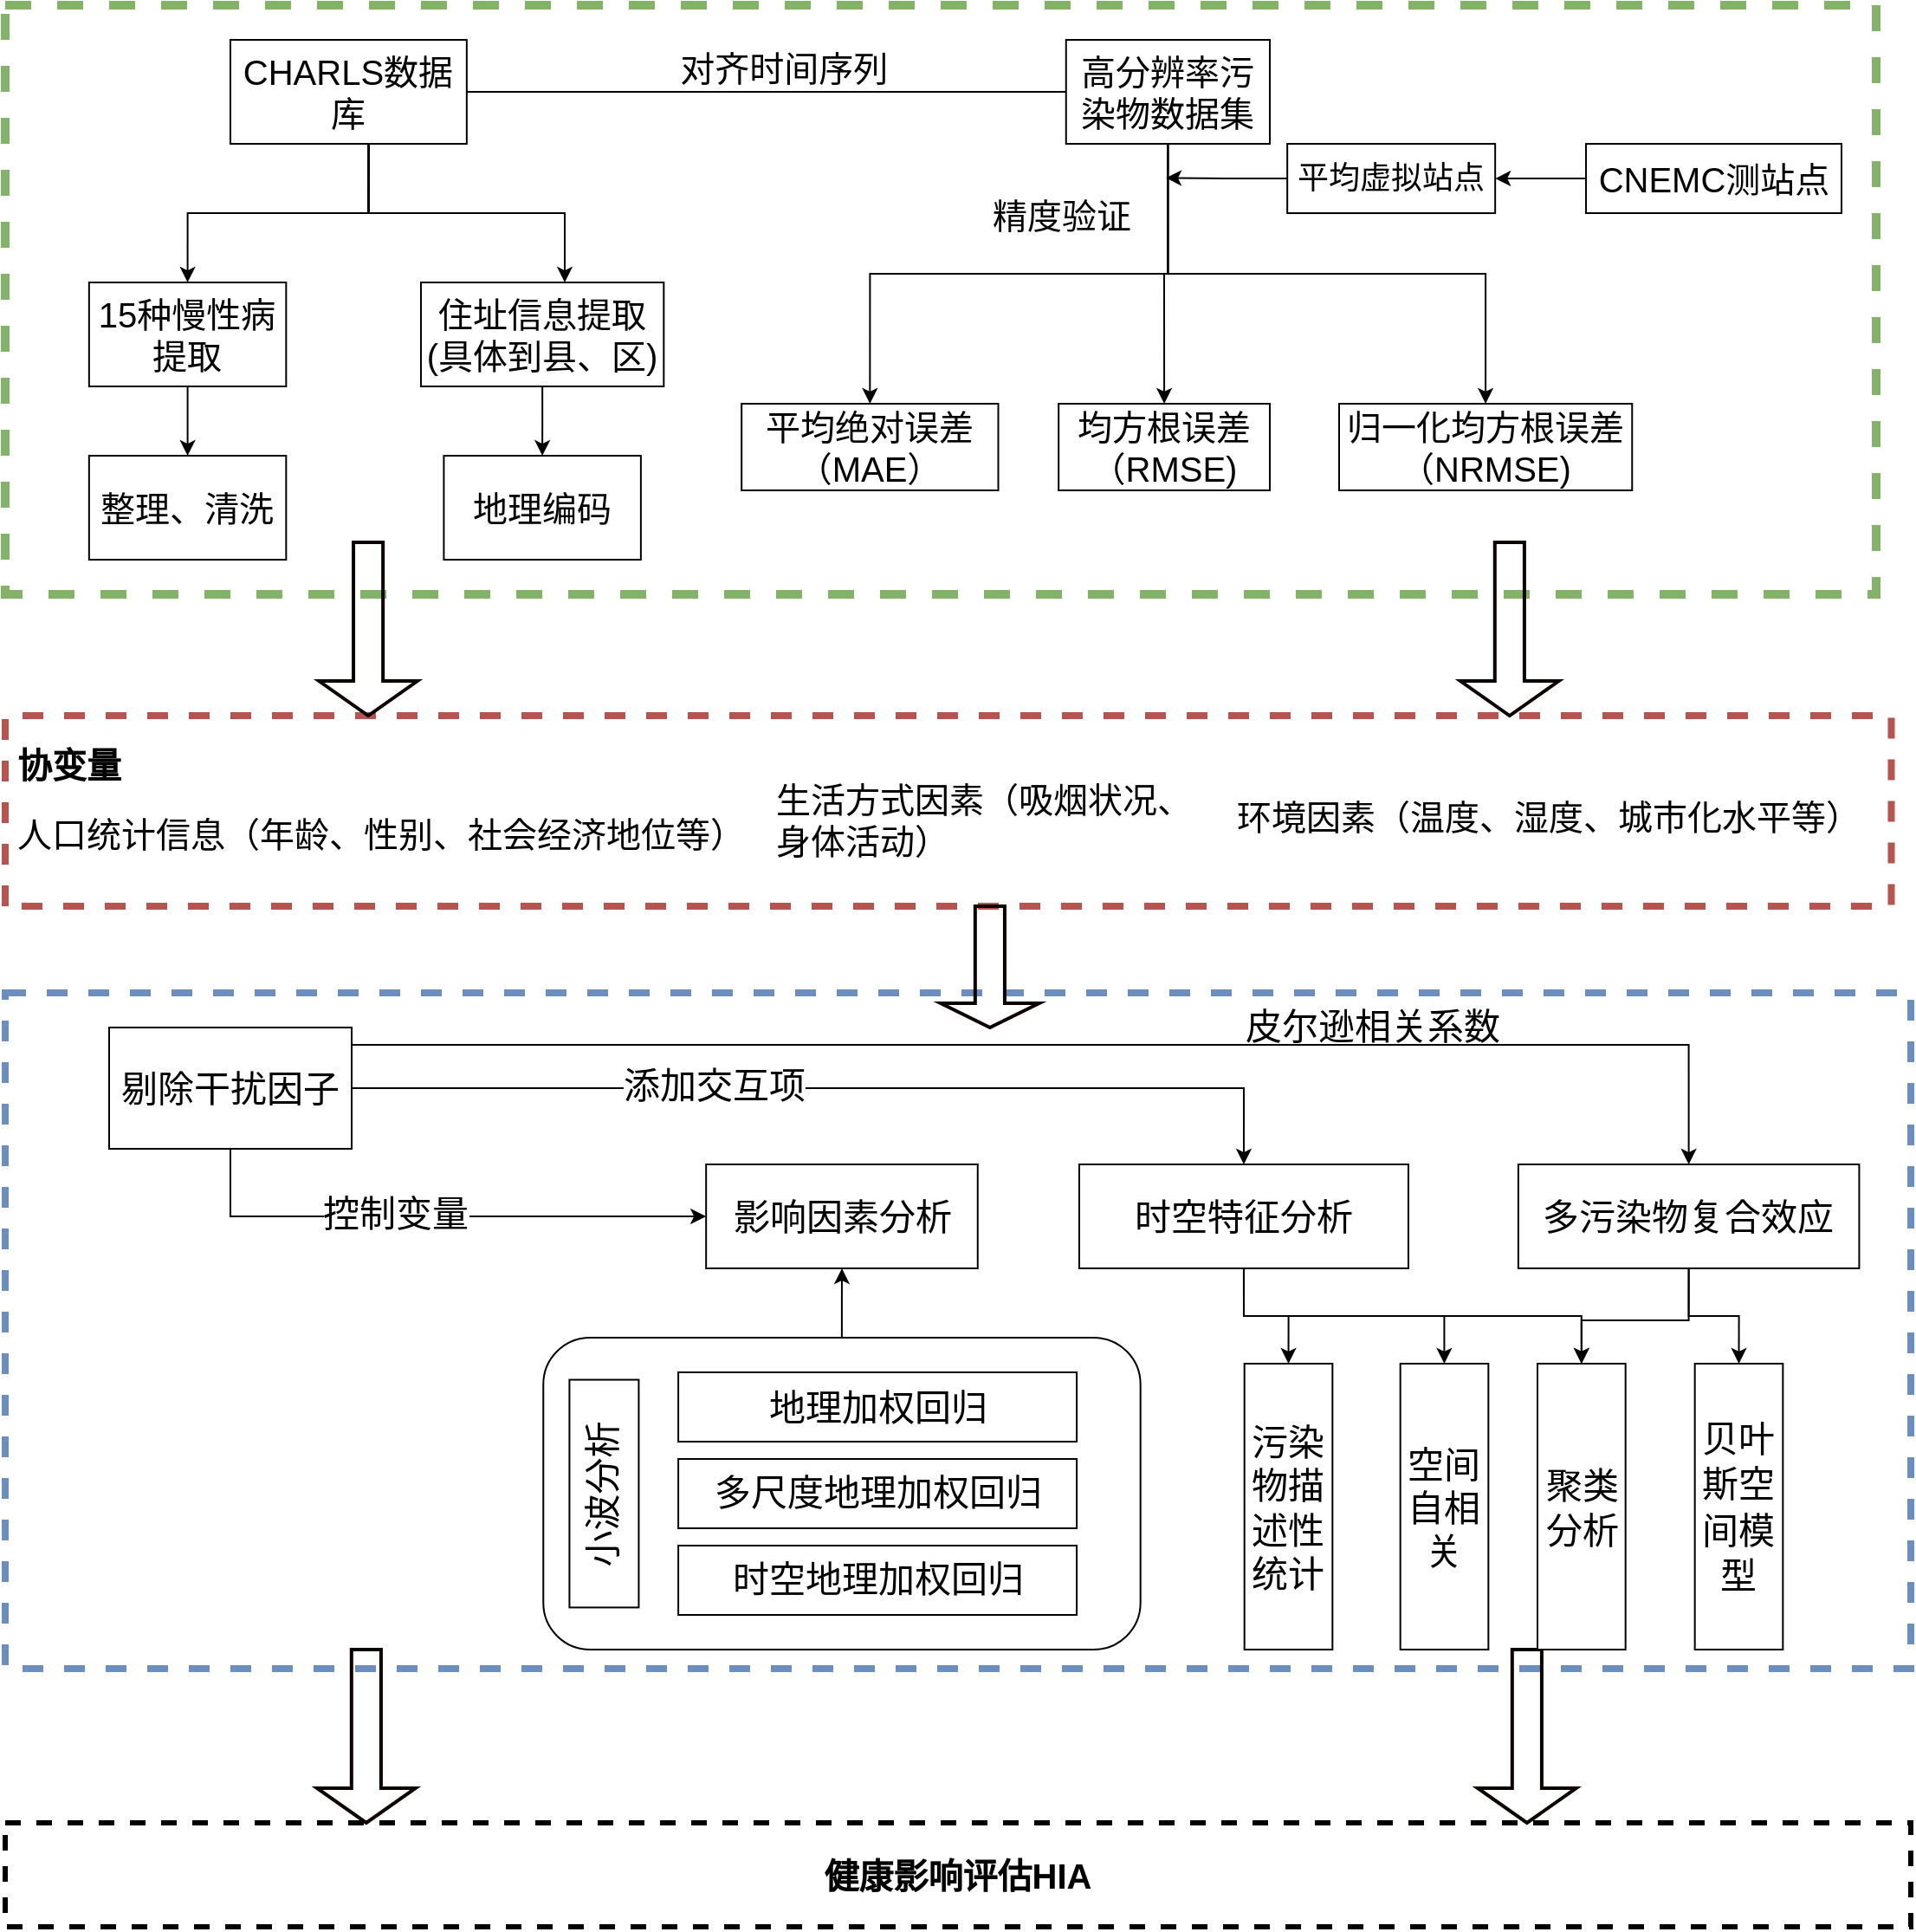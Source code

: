 <mxfile version="24.8.6" pages="2">
  <diagram name="第 1 页" id="S4vARhh8KjMdQaPIsJIj">
    <mxGraphModel dx="2604" dy="1002" grid="1" gridSize="10" guides="1" tooltips="1" connect="1" arrows="1" fold="1" page="1" pageScale="1" pageWidth="827" pageHeight="1169" math="0" shadow="0">
      <root>
        <mxCell id="0" />
        <mxCell id="1" parent="0" />
        <mxCell id="MaR1eD7RPBaUpfUE0ZZK-1" value="" style="group;fillColor=none;fontSize=20;movable=0;resizable=0;rotatable=0;deletable=0;editable=0;locked=1;connectable=0;" parent="1" vertex="1" connectable="0">
          <mxGeometry x="-50" y="690" width="1100" height="390" as="geometry" />
        </mxCell>
        <mxCell id="u7QFWZwP_d8b8XSbBpdV-59" value="" style="rounded=0;dashed=1;fillColor=none;strokeColor=#6c8ebf;movable=1;resizable=1;rotatable=1;deletable=1;editable=1;locked=0;connectable=1;fontSize=21;strokeWidth=4;textShadow=0;labelBorderColor=none;fontColor=default;" parent="MaR1eD7RPBaUpfUE0ZZK-1" vertex="1">
          <mxGeometry width="1100" height="390" as="geometry" />
        </mxCell>
        <mxCell id="MaR1eD7RPBaUpfUE0ZZK-3" value="" style="group;dashed=1;fontSize=20;" parent="1" vertex="1" connectable="0">
          <mxGeometry x="-49.995" y="530.005" width="1090.01" height="110.0" as="geometry" />
        </mxCell>
        <mxCell id="u7QFWZwP_d8b8XSbBpdV-43" value="" style="rounded=0;whiteSpace=wrap;fillColor=none;strokeColor=#b85450;rotation=-90;dashed=1;fontSize=20;strokeWidth=4;" parent="MaR1eD7RPBaUpfUE0ZZK-3" vertex="1">
          <mxGeometry x="489.375" y="-489.375" width="110" height="1088.75" as="geometry" />
        </mxCell>
        <mxCell id="u7QFWZwP_d8b8XSbBpdV-44" value="协变量&#xa;" style="text;whiteSpace=wrap;overflow=hidden;rounded=0;fontSize=20;fontStyle=1" parent="MaR1eD7RPBaUpfUE0ZZK-3" vertex="1">
          <mxGeometry x="4.995" y="9.995" width="75.09" height="40" as="geometry" />
        </mxCell>
        <mxCell id="u7QFWZwP_d8b8XSbBpdV-71" value="人口统计信息（年龄、性别、社会经济地位等）" style="text;fontSize=20;labelBackgroundColor=default;whiteSpace=wrap;fillColor=none;strokeColor=none;" parent="MaR1eD7RPBaUpfUE0ZZK-3" vertex="1">
          <mxGeometry x="4.995" y="49.995" width="470" height="70" as="geometry" />
        </mxCell>
        <mxCell id="u7QFWZwP_d8b8XSbBpdV-72" value="生活方式因素（吸烟状况、身体活动）" style="text;whiteSpace=wrap;fontSize=20;labelBackgroundColor=default;" parent="MaR1eD7RPBaUpfUE0ZZK-3" vertex="1">
          <mxGeometry x="442.75" y="29.99" width="249.91" height="70" as="geometry" />
        </mxCell>
        <mxCell id="u7QFWZwP_d8b8XSbBpdV-73" value="环境因素（温度、湿度、城市化水平等）" style="text;whiteSpace=wrap;fontSize=20;labelBackgroundColor=default;" parent="MaR1eD7RPBaUpfUE0ZZK-3" vertex="1">
          <mxGeometry x="708.67" y="40" width="381.34" height="70" as="geometry" />
        </mxCell>
        <mxCell id="MaR1eD7RPBaUpfUE0ZZK-26" value="健康影响评估HIA" style="rounded=0;whiteSpace=wrap;fillColor=none;dashed=1;strokeWidth=3;fontSize=20;fontStyle=1" parent="1" vertex="1">
          <mxGeometry x="-50" y="1169" width="1100" height="60" as="geometry" />
        </mxCell>
        <mxCell id="MaR1eD7RPBaUpfUE0ZZK-27" value="" style="shape=singleArrow;direction=south;whiteSpace=wrap;fillColor=none;strokeColor=#0A0000;fontSize=21;strokeWidth=2;align=center;verticalAlign=middle;fontFamily=Helvetica;fontColor=default;html=1;" parent="1" vertex="1">
          <mxGeometry x="799.997" y="1069" width="56.87" height="100" as="geometry" />
        </mxCell>
        <mxCell id="MaR1eD7RPBaUpfUE0ZZK-28" value="" style="shape=singleArrow;direction=south;whiteSpace=wrap;fillColor=none;strokeColor=#0A0000;fontSize=21;strokeWidth=2;align=center;verticalAlign=middle;fontFamily=Helvetica;fontColor=default;html=1;" parent="1" vertex="1">
          <mxGeometry x="129.997" y="1069" width="56.87" height="100" as="geometry" />
        </mxCell>
        <mxCell id="u7QFWZwP_d8b8XSbBpdV-58" value="" style="rounded=0;whiteSpace=wrap;dashed=1;fillColor=none;strokeColor=#82b366;movable=1;resizable=1;rotatable=1;deletable=1;editable=1;locked=0;connectable=1;fontSize=20;strokeWidth=5;" parent="1" vertex="1">
          <mxGeometry x="-50" y="120.01" width="1080" height="340" as="geometry" />
        </mxCell>
        <mxCell id="u7QFWZwP_d8b8XSbBpdV-6" value="" style="edgeStyle=orthogonalEdgeStyle;rounded=0;orthogonalLoop=1;jettySize=auto;entryX=0.5;entryY=0;entryDx=0;entryDy=0;fontSize=20;exitX=0.583;exitY=1.004;exitDx=0;exitDy=0;exitPerimeter=0;" parent="1" source="u7QFWZwP_d8b8XSbBpdV-1" target="u7QFWZwP_d8b8XSbBpdV-2" edge="1">
          <mxGeometry relative="1" as="geometry" />
        </mxCell>
        <mxCell id="u7QFWZwP_d8b8XSbBpdV-7" value="" style="edgeStyle=orthogonalEdgeStyle;rounded=0;orthogonalLoop=1;jettySize=auto;fontSize=20;" parent="1" source="u7QFWZwP_d8b8XSbBpdV-1" target="u7QFWZwP_d8b8XSbBpdV-3" edge="1">
          <mxGeometry relative="1" as="geometry">
            <Array as="points">
              <mxPoint x="159.99" y="240.01" />
              <mxPoint x="272.99" y="240.01" />
            </Array>
          </mxGeometry>
        </mxCell>
        <mxCell id="u7QFWZwP_d8b8XSbBpdV-1" value="CHARLS数据库" style="rounded=0;whiteSpace=wrap;fontSize=20;" parent="1" vertex="1">
          <mxGeometry x="79.99" y="140.01" width="136.43" height="60" as="geometry" />
        </mxCell>
        <mxCell id="u7QFWZwP_d8b8XSbBpdV-9" value="" style="edgeStyle=orthogonalEdgeStyle;rounded=0;orthogonalLoop=1;jettySize=auto;fontSize=20;" parent="1" source="u7QFWZwP_d8b8XSbBpdV-2" target="u7QFWZwP_d8b8XSbBpdV-5" edge="1">
          <mxGeometry relative="1" as="geometry" />
        </mxCell>
        <mxCell id="u7QFWZwP_d8b8XSbBpdV-2" value="15种慢性病提取" style="rounded=0;whiteSpace=wrap;fontSize=20;" parent="1" vertex="1">
          <mxGeometry x="-1.575" y="280.01" width="113.739" height="60" as="geometry" />
        </mxCell>
        <mxCell id="u7QFWZwP_d8b8XSbBpdV-8" value="" style="edgeStyle=orthogonalEdgeStyle;rounded=0;orthogonalLoop=1;jettySize=auto;exitX=0.5;exitY=1;exitDx=0;exitDy=0;fontSize=20;" parent="1" source="u7QFWZwP_d8b8XSbBpdV-3" target="u7QFWZwP_d8b8XSbBpdV-4" edge="1">
          <mxGeometry relative="1" as="geometry" />
        </mxCell>
        <mxCell id="u7QFWZwP_d8b8XSbBpdV-3" value="住址信息提取(具体到县、区)" style="rounded=0;whiteSpace=wrap;fontSize=20;" parent="1" vertex="1">
          <mxGeometry x="189.99" y="280.01" width="140.17" height="60" as="geometry" />
        </mxCell>
        <mxCell id="u7QFWZwP_d8b8XSbBpdV-4" value="地理编码" style="rounded=0;whiteSpace=wrap;fontSize=20;" parent="1" vertex="1">
          <mxGeometry x="203.205" y="380.01" width="113.739" height="60" as="geometry" />
        </mxCell>
        <mxCell id="u7QFWZwP_d8b8XSbBpdV-5" value="整理、清洗" style="rounded=0;whiteSpace=wrap;fontSize=20;" parent="1" vertex="1">
          <mxGeometry x="-1.575" y="380.01" width="113.739" height="60" as="geometry" />
        </mxCell>
        <mxCell id="u7QFWZwP_d8b8XSbBpdV-18" value="" style="edgeStyle=orthogonalEdgeStyle;rounded=0;orthogonalLoop=1;jettySize=auto;exitX=0.5;exitY=1;exitDx=0;exitDy=0;entryX=0.5;entryY=0;entryDx=0;entryDy=0;fontSize=20;" parent="1" source="u7QFWZwP_d8b8XSbBpdV-10" target="u7QFWZwP_d8b8XSbBpdV-13" edge="1">
          <mxGeometry relative="1" as="geometry" />
        </mxCell>
        <mxCell id="u7QFWZwP_d8b8XSbBpdV-19" value="" style="edgeStyle=orthogonalEdgeStyle;rounded=0;orthogonalLoop=1;jettySize=auto;exitX=0.5;exitY=1;exitDx=0;exitDy=0;entryX=0.5;entryY=0;entryDx=0;entryDy=0;fontSize=20;" parent="1" source="u7QFWZwP_d8b8XSbBpdV-10" target="u7QFWZwP_d8b8XSbBpdV-16" edge="1">
          <mxGeometry relative="1" as="geometry" />
        </mxCell>
        <mxCell id="u7QFWZwP_d8b8XSbBpdV-20" value="" style="edgeStyle=orthogonalEdgeStyle;rounded=0;orthogonalLoop=1;jettySize=auto;exitX=0.5;exitY=1;exitDx=0;exitDy=0;fontSize=20;" parent="1" source="u7QFWZwP_d8b8XSbBpdV-10" target="u7QFWZwP_d8b8XSbBpdV-15" edge="1">
          <mxGeometry relative="1" as="geometry" />
        </mxCell>
        <mxCell id="u7QFWZwP_d8b8XSbBpdV-10" value="高分辨率污染物数据集" style="rounded=0;whiteSpace=wrap;fontSize=20;" parent="1" vertex="1">
          <mxGeometry x="562.38" y="140.01" width="117.62" height="60" as="geometry" />
        </mxCell>
        <mxCell id="u7QFWZwP_d8b8XSbBpdV-11" value="" style="endArrow=none;rounded=0;exitX=1;exitY=0.5;exitDx=0;exitDy=0;entryX=0;entryY=0.5;entryDx=0;entryDy=0;fontSize=20;" parent="1" source="u7QFWZwP_d8b8XSbBpdV-1" target="u7QFWZwP_d8b8XSbBpdV-10" edge="1">
          <mxGeometry width="50" height="50" relative="1" as="geometry">
            <mxPoint x="282.773" y="180.01" as="sourcePoint" />
            <mxPoint x="330.164" y="130.01" as="targetPoint" />
          </mxGeometry>
        </mxCell>
        <mxCell id="u7QFWZwP_d8b8XSbBpdV-12" value="对齐时间序列" style="text;align=center;verticalAlign=middle;resizable=0;points=[];autosize=1;strokeColor=none;fillColor=none;fontSize=20;" parent="1" vertex="1">
          <mxGeometry x="329.642" y="135.01" width="140" height="40" as="geometry" />
        </mxCell>
        <mxCell id="u7QFWZwP_d8b8XSbBpdV-13" value="平均绝对误差（MAE）" style="rounded=0;whiteSpace=wrap;fontSize=20;" parent="1" vertex="1">
          <mxGeometry x="375.08" y="350" width="148.17" height="50" as="geometry" />
        </mxCell>
        <mxCell id="u7QFWZwP_d8b8XSbBpdV-15" value="归一化均方根误差 （NRMSE)" style="rounded=0;whiteSpace=wrap;fontSize=20;" parent="1" vertex="1">
          <mxGeometry x="720" y="350" width="169.13" height="50" as="geometry" />
        </mxCell>
        <mxCell id="u7QFWZwP_d8b8XSbBpdV-16" value="均方根误差 （RMSE)" style="rounded=0;whiteSpace=wrap;fontSize=20;" parent="1" vertex="1">
          <mxGeometry x="558.09" y="350" width="121.91" height="50" as="geometry" />
        </mxCell>
        <mxCell id="u7QFWZwP_d8b8XSbBpdV-21" value="" style="edgeStyle=orthogonalEdgeStyle;rounded=0;orthogonalLoop=1;jettySize=auto;fontSize=20;entryX=1;entryY=0.5;entryDx=0;entryDy=0;" parent="1" source="u7QFWZwP_d8b8XSbBpdV-17" target="e0wBtOKzTgulpqvNcnFh-1" edge="1">
          <mxGeometry relative="1" as="geometry">
            <mxPoint x="630" y="220" as="targetPoint" />
          </mxGeometry>
        </mxCell>
        <mxCell id="u7QFWZwP_d8b8XSbBpdV-17" value="CNEMC测站点" style="rounded=0;whiteSpace=wrap;fontSize=20;" parent="1" vertex="1">
          <mxGeometry x="862.51" y="200.01" width="147.49" height="40" as="geometry" />
        </mxCell>
        <mxCell id="u7QFWZwP_d8b8XSbBpdV-22" value="精度验证" style="text;align=center;verticalAlign=middle;resizable=0;points=[];autosize=1;strokeColor=none;fillColor=none;fontSize=20;" parent="1" vertex="1">
          <mxGeometry x="509.998" y="220" width="100" height="40" as="geometry" />
        </mxCell>
        <mxCell id="u7QFWZwP_d8b8XSbBpdV-63" value="" style="shape=singleArrow;direction=south;whiteSpace=wrap;fillColor=none;strokeColor=#0A0000;fontSize=20;strokeWidth=2;align=center;verticalAlign=middle;fontFamily=Helvetica;fontColor=default;" parent="1" vertex="1">
          <mxGeometry x="789.987" y="430.01" width="56.87" height="100" as="geometry" />
        </mxCell>
        <mxCell id="u7QFWZwP_d8b8XSbBpdV-70" value="" style="shape=singleArrow;direction=south;whiteSpace=wrap;fillColor=none;strokeColor=#0A0000;fontSize=20;strokeWidth=2;align=center;verticalAlign=middle;fontFamily=Helvetica;fontColor=default;" parent="1" vertex="1">
          <mxGeometry x="131.117" y="430.01" width="56.87" height="100" as="geometry" />
        </mxCell>
        <mxCell id="e0wBtOKzTgulpqvNcnFh-3" style="edgeStyle=orthogonalEdgeStyle;rounded=0;orthogonalLoop=1;jettySize=auto;html=1;exitX=0;exitY=0.5;exitDx=0;exitDy=0;" parent="1" source="e0wBtOKzTgulpqvNcnFh-1" edge="1">
          <mxGeometry relative="1" as="geometry">
            <mxPoint x="620" y="219.667" as="targetPoint" />
          </mxGeometry>
        </mxCell>
        <mxCell id="e0wBtOKzTgulpqvNcnFh-1" value="&lt;font style=&quot;font-size: 18px;&quot;&gt;平均虚拟站点&lt;/font&gt;" style="rounded=0;whiteSpace=wrap;html=1;" parent="1" vertex="1">
          <mxGeometry x="690.08" y="200.01" width="120" height="40.01" as="geometry" />
        </mxCell>
        <mxCell id="MaR1eD7RPBaUpfUE0ZZK-8" value="" style="shape=singleArrow;direction=south;whiteSpace=wrap;fillColor=none;strokeColor=#0A0000;fontSize=21;strokeWidth=2;fontStyle=0;html=1;" parent="1" vertex="1">
          <mxGeometry x="490" y="640.01" width="56.87" height="69.99" as="geometry" />
        </mxCell>
        <mxCell id="PM6m3RCv1FzUdqTmX6p4-12" value="&lt;font style=&quot;font-size: 21px;&quot;&gt;影响因素分析&lt;/font&gt;" style="rounded=0;html=1;fontStyle=0;fontSize=21;whiteSpace=wrap;textShadow=0;labelBorderColor=none;fontColor=default;" vertex="1" parent="1">
          <mxGeometry x="354.59" y="789" width="156.79" height="60" as="geometry" />
        </mxCell>
        <mxCell id="PM6m3RCv1FzUdqTmX6p4-33" style="edgeStyle=orthogonalEdgeStyle;rounded=0;orthogonalLoop=1;jettySize=auto;html=1;exitX=0.5;exitY=1;exitDx=0;exitDy=0;fontStyle=0;fontSize=21;textShadow=0;labelBorderColor=none;fontColor=default;" edge="1" parent="1" source="PM6m3RCv1FzUdqTmX6p4-13" target="PM6m3RCv1FzUdqTmX6p4-23">
          <mxGeometry relative="1" as="geometry" />
        </mxCell>
        <mxCell id="PM6m3RCv1FzUdqTmX6p4-34" style="edgeStyle=orthogonalEdgeStyle;rounded=0;orthogonalLoop=1;jettySize=auto;html=1;entryX=0.5;entryY=0;entryDx=0;entryDy=0;fontStyle=0;fontSize=21;textShadow=0;labelBorderColor=none;fontColor=default;" edge="1" parent="1" source="PM6m3RCv1FzUdqTmX6p4-13" target="PM6m3RCv1FzUdqTmX6p4-22">
          <mxGeometry relative="1" as="geometry" />
        </mxCell>
        <mxCell id="PM6m3RCv1FzUdqTmX6p4-35" style="edgeStyle=orthogonalEdgeStyle;rounded=0;orthogonalLoop=1;jettySize=auto;html=1;entryX=0.5;entryY=0;entryDx=0;entryDy=0;exitX=0.5;exitY=1;exitDx=0;exitDy=0;fontStyle=0;fontSize=21;textShadow=0;labelBorderColor=none;fontColor=default;" edge="1" parent="1" source="PM6m3RCv1FzUdqTmX6p4-13" target="PM6m3RCv1FzUdqTmX6p4-24">
          <mxGeometry relative="1" as="geometry" />
        </mxCell>
        <mxCell id="PM6m3RCv1FzUdqTmX6p4-13" value="&lt;font style=&quot;font-size: 21px;&quot;&gt;时空特征分析&lt;/font&gt;" style="rounded=0;html=1;fontStyle=0;fontSize=21;whiteSpace=wrap;textShadow=0;labelBorderColor=none;fontColor=default;" vertex="1" parent="1">
          <mxGeometry x="569.98" y="789" width="190" height="60" as="geometry" />
        </mxCell>
        <mxCell id="PM6m3RCv1FzUdqTmX6p4-31" style="edgeStyle=orthogonalEdgeStyle;rounded=0;orthogonalLoop=1;jettySize=auto;html=1;exitX=0.5;exitY=1;exitDx=0;exitDy=0;entryX=0.5;entryY=0;entryDx=0;entryDy=0;fontStyle=0;fontSize=21;textShadow=0;labelBorderColor=none;fontColor=default;" edge="1" parent="1" source="PM6m3RCv1FzUdqTmX6p4-14" target="PM6m3RCv1FzUdqTmX6p4-30">
          <mxGeometry relative="1" as="geometry" />
        </mxCell>
        <mxCell id="PM6m3RCv1FzUdqTmX6p4-32" style="edgeStyle=orthogonalEdgeStyle;rounded=0;orthogonalLoop=1;jettySize=auto;html=1;entryX=0.5;entryY=0;entryDx=0;entryDy=0;exitX=0.5;exitY=1;exitDx=0;exitDy=0;fontStyle=0;fontSize=21;textShadow=0;labelBorderColor=none;fontColor=default;" edge="1" parent="1" source="PM6m3RCv1FzUdqTmX6p4-14" target="PM6m3RCv1FzUdqTmX6p4-24">
          <mxGeometry relative="1" as="geometry">
            <Array as="points">
              <mxPoint x="922.34" y="879" />
              <mxPoint x="860.34" y="879" />
            </Array>
          </mxGeometry>
        </mxCell>
        <mxCell id="PM6m3RCv1FzUdqTmX6p4-14" value="&lt;span style=&quot;font-size: 21px;&quot;&gt;多污染物复合效应&lt;/span&gt;" style="rounded=0;html=1;fontStyle=0;fontSize=21;whiteSpace=wrap;textShadow=0;labelBorderColor=none;fontColor=default;" vertex="1" parent="1">
          <mxGeometry x="823.43" y="789" width="196.78" height="60" as="geometry" />
        </mxCell>
        <mxCell id="PM6m3RCv1FzUdqTmX6p4-21" style="edgeStyle=orthogonalEdgeStyle;rounded=0;orthogonalLoop=1;jettySize=auto;html=1;fontStyle=0;fontSize=21;textShadow=0;labelBorderColor=none;fontColor=default;" edge="1" parent="1" source="PM6m3RCv1FzUdqTmX6p4-16" target="PM6m3RCv1FzUdqTmX6p4-12">
          <mxGeometry relative="1" as="geometry" />
        </mxCell>
        <mxCell id="PM6m3RCv1FzUdqTmX6p4-16" value="" style="rounded=1;html=1;fontStyle=0;fontSize=21;whiteSpace=wrap;textShadow=0;labelBorderColor=none;fontColor=default;" vertex="1" parent="1">
          <mxGeometry x="260.63" y="889" width="344.71" height="180" as="geometry" />
        </mxCell>
        <mxCell id="PM6m3RCv1FzUdqTmX6p4-17" value="&lt;font style=&quot;font-size: 21px;&quot;&gt;地理加权回归&lt;/font&gt;" style="rounded=0;html=1;fontStyle=0;fontSize=21;whiteSpace=wrap;textShadow=0;labelBorderColor=none;fontColor=default;" vertex="1" parent="1">
          <mxGeometry x="338.55" y="909" width="230" height="40" as="geometry" />
        </mxCell>
        <mxCell id="PM6m3RCv1FzUdqTmX6p4-18" value="&lt;p class=&quot;MsoNormal&quot; style=&quot;font-size: 21px;&quot;&gt;&lt;span style=&quot;font-family: 宋体; font-size: 21px;&quot;&gt;&lt;font style=&quot;font-size: 21px;&quot;&gt;多尺度地理加权回归&lt;/font&gt;&lt;/span&gt;&lt;/p&gt;" style="rounded=0;html=1;fontStyle=0;fontSize=21;whiteSpace=wrap;textShadow=0;labelBorderColor=none;fontColor=default;" vertex="1" parent="1">
          <mxGeometry x="338.55" y="959" width="230" height="40" as="geometry" />
        </mxCell>
        <mxCell id="PM6m3RCv1FzUdqTmX6p4-19" value="&lt;p class=&quot;MsoNormal&quot; style=&quot;font-size: 21px;&quot;&gt;&lt;span style=&quot;font-family: 宋体; font-size: 21px;&quot;&gt;&lt;font style=&quot;font-size: 21px;&quot;&gt;时空地理加权回归&lt;/font&gt;&lt;/span&gt;&lt;/p&gt;" style="rounded=0;html=1;fontStyle=0;fontSize=21;whiteSpace=wrap;textShadow=0;labelBorderColor=none;fontColor=default;" vertex="1" parent="1">
          <mxGeometry x="338.55" y="1009" width="230" height="40" as="geometry" />
        </mxCell>
        <mxCell id="PM6m3RCv1FzUdqTmX6p4-20" value="&lt;p class=&quot;MsoNormal&quot; style=&quot;font-size: 21px;&quot;&gt;&lt;span style=&quot;font-family: 宋体; font-size: 21px;&quot;&gt;&lt;font style=&quot;font-size: 21px;&quot;&gt;小波分析&lt;/font&gt;&lt;/span&gt;&lt;/p&gt;" style="rounded=0;html=1;rotation=-90;fontStyle=0;fontSize=21;whiteSpace=wrap;textShadow=0;labelBorderColor=none;fontColor=default;" vertex="1" parent="1">
          <mxGeometry x="230.0" y="959" width="131.42" height="40" as="geometry" />
        </mxCell>
        <mxCell id="PM6m3RCv1FzUdqTmX6p4-22" value="&lt;font style=&quot;font-size: 21px;&quot;&gt;污染物描述性统计&lt;/font&gt;" style="rounded=0;html=1;fontStyle=0;fontSize=21;whiteSpace=wrap;textShadow=0;labelBorderColor=none;fontColor=default;" vertex="1" parent="1">
          <mxGeometry x="665.34" y="904" width="50.83" height="165" as="geometry" />
        </mxCell>
        <mxCell id="PM6m3RCv1FzUdqTmX6p4-23" value="&lt;font style=&quot;font-size: 21px;&quot;&gt;空间自相关&lt;/font&gt;" style="rounded=0;html=1;fontStyle=0;fontSize=21;whiteSpace=wrap;textShadow=0;labelBorderColor=none;fontColor=default;" vertex="1" parent="1">
          <mxGeometry x="755.34" y="904" width="50.83" height="165" as="geometry" />
        </mxCell>
        <mxCell id="PM6m3RCv1FzUdqTmX6p4-24" value="&lt;font style=&quot;font-size: 21px;&quot;&gt;聚类分析&lt;/font&gt;" style="rounded=0;html=1;fontStyle=0;fontSize=21;whiteSpace=wrap;textShadow=0;labelBorderColor=none;fontColor=default;" vertex="1" parent="1">
          <mxGeometry x="834.51" y="904" width="50.83" height="165" as="geometry" />
        </mxCell>
        <mxCell id="PM6m3RCv1FzUdqTmX6p4-30" value="&lt;p class=&quot;MsoNormal&quot; style=&quot;font-size: 21px;&quot;&gt;&lt;span style=&quot;font-family: &amp;quot;Times New Roman&amp;quot;; font-size: 21px;&quot;&gt;&lt;font face=&quot;宋体&quot; style=&quot;font-size: 21px;&quot;&gt;贝叶斯空间模型&lt;/font&gt;&lt;/span&gt;&lt;/p&gt;" style="rounded=0;html=1;fontStyle=0;fontSize=21;whiteSpace=wrap;textShadow=0;labelBorderColor=none;fontColor=default;" vertex="1" parent="1">
          <mxGeometry x="925.34" y="904" width="50.83" height="165" as="geometry" />
        </mxCell>
        <mxCell id="PM6m3RCv1FzUdqTmX6p4-37" style="edgeStyle=orthogonalEdgeStyle;rounded=0;orthogonalLoop=1;jettySize=auto;html=1;entryX=0.5;entryY=0;entryDx=0;entryDy=0;fontStyle=0;fontSize=21;textShadow=0;labelBorderColor=none;fontColor=default;exitX=1;exitY=0.5;exitDx=0;exitDy=0;" edge="1" parent="1" source="PM6m3RCv1FzUdqTmX6p4-36" target="PM6m3RCv1FzUdqTmX6p4-14">
          <mxGeometry relative="1" as="geometry">
            <mxPoint x="150" y="750" as="sourcePoint" />
            <Array as="points">
              <mxPoint x="150" y="720" />
              <mxPoint x="922" y="720" />
            </Array>
          </mxGeometry>
        </mxCell>
        <mxCell id="PM6m3RCv1FzUdqTmX6p4-38" value="&lt;p style=&quot;font-size: 21px;&quot; class=&quot;MsoNormal&quot;&gt;&lt;span style=&quot;font-family: &amp;quot;Times New Roman&amp;quot;; font-size: 21px;&quot;&gt;&lt;font style=&quot;font-size: 21px;&quot; face=&quot;宋体&quot;&gt;皮尔逊相关系数&lt;/font&gt;&lt;/span&gt;&lt;/p&gt;" style="edgeLabel;html=1;align=center;verticalAlign=middle;resizable=0;points=[];fontStyle=0;fontSize=21;textShadow=0;labelBorderColor=none;fontColor=default;labelBackgroundColor=none;" vertex="1" connectable="0" parent="PM6m3RCv1FzUdqTmX6p4-37">
          <mxGeometry x="-0.268" relative="1" as="geometry">
            <mxPoint x="297" y="-10" as="offset" />
          </mxGeometry>
        </mxCell>
        <mxCell id="PM6m3RCv1FzUdqTmX6p4-39" style="edgeStyle=orthogonalEdgeStyle;rounded=0;orthogonalLoop=1;jettySize=auto;html=1;exitX=0.5;exitY=1;exitDx=0;exitDy=0;entryX=0;entryY=0.5;entryDx=0;entryDy=0;fontStyle=0;fontSize=21;textShadow=0;labelBorderColor=none;fontColor=default;" edge="1" parent="1" source="PM6m3RCv1FzUdqTmX6p4-36" target="PM6m3RCv1FzUdqTmX6p4-12">
          <mxGeometry relative="1" as="geometry" />
        </mxCell>
        <mxCell id="PM6m3RCv1FzUdqTmX6p4-40" value="&lt;p class=&quot;MsoNormal&quot; style=&quot;font-size: 21px;&quot;&gt;&lt;span style=&quot;font-family: &amp;quot;Times New Roman&amp;quot;; font-size: 21px;&quot;&gt;&lt;font face=&quot;宋体&quot; style=&quot;font-size: 21px;&quot;&gt;控制变量&lt;/font&gt;&lt;/span&gt;&lt;/p&gt;" style="edgeLabel;html=1;align=center;verticalAlign=middle;resizable=0;points=[];fontStyle=0;fontSize=21;textShadow=0;labelBorderColor=none;fontColor=default;" vertex="1" connectable="0" parent="PM6m3RCv1FzUdqTmX6p4-39">
          <mxGeometry x="-0.15" y="1" relative="1" as="geometry">
            <mxPoint as="offset" />
          </mxGeometry>
        </mxCell>
        <mxCell id="PM6m3RCv1FzUdqTmX6p4-41" style="edgeStyle=orthogonalEdgeStyle;rounded=0;orthogonalLoop=1;jettySize=auto;html=1;exitX=1;exitY=0.5;exitDx=0;exitDy=0;entryX=0.5;entryY=0;entryDx=0;entryDy=0;fontStyle=0;fontSize=21;textShadow=0;labelBorderColor=none;fontColor=default;" edge="1" parent="1" source="PM6m3RCv1FzUdqTmX6p4-36" target="PM6m3RCv1FzUdqTmX6p4-13">
          <mxGeometry relative="1" as="geometry" />
        </mxCell>
        <mxCell id="PM6m3RCv1FzUdqTmX6p4-42" value="&lt;font style=&quot;font-size: 21px;&quot;&gt;添加交互项&lt;/font&gt;" style="edgeLabel;html=1;align=center;verticalAlign=middle;resizable=0;points=[];fontStyle=0;fontSize=21;textShadow=0;labelBorderColor=none;fontColor=default;" vertex="1" connectable="0" parent="PM6m3RCv1FzUdqTmX6p4-41">
          <mxGeometry x="-0.25" y="2" relative="1" as="geometry">
            <mxPoint x="-1" as="offset" />
          </mxGeometry>
        </mxCell>
        <mxCell id="PM6m3RCv1FzUdqTmX6p4-36" value="&lt;font style=&quot;font-size: 21px;&quot;&gt;剔除干扰因子&lt;/font&gt;" style="rounded=0;html=1;fontStyle=0;fontSize=21;whiteSpace=wrap;textShadow=0;labelBorderColor=none;fontColor=default;" vertex="1" parent="1">
          <mxGeometry x="10" y="710" width="140" height="70" as="geometry" />
        </mxCell>
      </root>
    </mxGraphModel>
  </diagram>
  <diagram id="80b183ClqWGXkhcgkJOU" name="第 2 页">
    <mxGraphModel dx="1066" dy="601" grid="1" gridSize="10" guides="1" tooltips="1" connect="1" arrows="1" fold="1" page="1" pageScale="1" pageWidth="827" pageHeight="1169" math="0" shadow="0">
      <root>
        <mxCell id="0" />
        <mxCell id="1" parent="0" />
        <mxCell id="W6MoOgpqIGG31dN70bC_-2" value="" style="edgeStyle=orthogonalEdgeStyle;rounded=0;orthogonalLoop=1;jettySize=auto;exitX=1;exitY=0.5;exitDx=0;exitDy=0;entryX=0;entryY=0.5;entryDx=0;entryDy=0;fontSize=20;" edge="1" parent="1" source="W6MoOgpqIGG31dN70bC_-4" target="W6MoOgpqIGG31dN70bC_-11">
          <mxGeometry relative="1" as="geometry" />
        </mxCell>
        <mxCell id="W6MoOgpqIGG31dN70bC_-3" value="" style="edgeStyle=orthogonalEdgeStyle;rounded=0;orthogonalLoop=1;jettySize=auto;exitX=1;exitY=0.5;exitDx=0;exitDy=0;fontSize=20;" edge="1" parent="1" source="W6MoOgpqIGG31dN70bC_-4" target="W6MoOgpqIGG31dN70bC_-13">
          <mxGeometry relative="1" as="geometry" />
        </mxCell>
        <mxCell id="W6MoOgpqIGG31dN70bC_-4" value="COX比例风险模型" style="whiteSpace=wrap;fontSize=20;" vertex="1" parent="1">
          <mxGeometry x="550" y="680" width="150" height="80" as="geometry" />
        </mxCell>
        <mxCell id="W6MoOgpqIGG31dN70bC_-5" value="" style="edgeStyle=orthogonalEdgeStyle;rounded=0;orthogonalLoop=1;jettySize=auto;exitX=1;exitY=0.5;exitDx=0;exitDy=0;entryX=0;entryY=0.5;entryDx=0;entryDy=0;fontSize=20;" edge="1" parent="1" source="W6MoOgpqIGG31dN70bC_-6" target="W6MoOgpqIGG31dN70bC_-12">
          <mxGeometry relative="1" as="geometry" />
        </mxCell>
        <mxCell id="W6MoOgpqIGG31dN70bC_-6" value="分布滞后模型" style="whiteSpace=wrap;fontSize=20;" vertex="1" parent="1">
          <mxGeometry x="550" y="790" width="150" height="80" as="geometry" />
        </mxCell>
        <mxCell id="W6MoOgpqIGG31dN70bC_-7" value="长期暴露" style="text;align=center;verticalAlign=middle;resizable=0;points=[];autosize=1;strokeColor=none;fillColor=none;fontSize=20;" vertex="1" parent="1">
          <mxGeometry x="459.99" y="680" width="100" height="40" as="geometry" />
        </mxCell>
        <mxCell id="W6MoOgpqIGG31dN70bC_-8" value="短期暴露" style="text;align=center;verticalAlign=middle;resizable=0;points=[];autosize=1;strokeColor=none;fillColor=none;fontSize=20;" vertex="1" parent="1">
          <mxGeometry x="460" y="830" width="100" height="40" as="geometry" />
        </mxCell>
        <mxCell id="W6MoOgpqIGG31dN70bC_-9" value="回归分析模型" style="text;align=left;verticalAlign=middle;whiteSpace=wrap;rounded=0;fontSize=20;fontStyle=1" vertex="1" parent="1">
          <mxGeometry x="420" y="590" width="60" height="370" as="geometry" />
        </mxCell>
        <mxCell id="W6MoOgpqIGG31dN70bC_-10" value="" style="strokeWidth=2;shape=mxgraph.flowchart.annotation_2;align=left;labelPosition=right;pointerEvents=1;fontSize=20;" vertex="1" parent="1">
          <mxGeometry x="495.08" y="720" width="50" height="100" as="geometry" />
        </mxCell>
        <mxCell id="W6MoOgpqIGG31dN70bC_-11" value="风险程度OR" style="rounded=0;whiteSpace=wrap;fontSize=20;" vertex="1" parent="1">
          <mxGeometry x="800" y="650" width="130" height="40" as="geometry" />
        </mxCell>
        <mxCell id="W6MoOgpqIGG31dN70bC_-12" value="样条函数" style="rounded=0;whiteSpace=wrap;fontSize=20;" vertex="1" parent="1">
          <mxGeometry x="810" y="810" width="110" height="40" as="geometry" />
        </mxCell>
        <mxCell id="W6MoOgpqIGG31dN70bC_-13" value="风险比例HR" style="rounded=0;whiteSpace=wrap;fontSize=20;" vertex="1" parent="1">
          <mxGeometry x="800" y="740" width="130" height="40" as="geometry" />
        </mxCell>
        <mxCell id="W6MoOgpqIGG31dN70bC_-14" value="" style="rounded=0;whiteSpace=wrap;fillColor=none;dashed=1;strokeWidth=4;strokeColor=#9673a6;fontSize=20;" vertex="1" parent="1">
          <mxGeometry x="420" y="900" width="560" height="90" as="geometry" />
        </mxCell>
        <mxCell id="W6MoOgpqIGG31dN70bC_-15" value="倾向得分匹配（PSM）" style="whiteSpace=wrap;fontSize=20;" vertex="1" parent="1">
          <mxGeometry x="533.44" y="920" width="183.13" height="50" as="geometry" />
        </mxCell>
        <mxCell id="W6MoOgpqIGG31dN70bC_-16" value="分层分析" style="whiteSpace=wrap;fontSize=20;" vertex="1" parent="1">
          <mxGeometry x="760" y="920" width="183.13" height="50" as="geometry" />
        </mxCell>
        <mxCell id="W6MoOgpqIGG31dN70bC_-17" value="混杂因素" style="text;align=center;verticalAlign=middle;whiteSpace=wrap;rounded=0;fontSize=20;fontStyle=1" vertex="1" parent="1">
          <mxGeometry x="440" y="940" width="50" height="30" as="geometry" />
        </mxCell>
        <mxCell id="W6MoOgpqIGG31dN70bC_-18" value="" style="shape=singleArrow;direction=south;whiteSpace=wrap;fillColor=none;strokeColor=#0A0000;fontSize=20;rotation=-180;strokeWidth=2;align=center;verticalAlign=middle;fontFamily=Helvetica;fontColor=default;" vertex="1" parent="1">
          <mxGeometry x="433.13" y="840" width="26.87" height="60" as="geometry" />
        </mxCell>
        <mxCell id="W6MoOgpqIGG31dN70bC_-19" value="" style="edgeStyle=orthogonalEdgeStyle;rounded=0;orthogonalLoop=1;jettySize=auto;exitX=0.5;exitY=1;exitDx=0;exitDy=0;" edge="1" parent="1" source="W6MoOgpqIGG31dN70bC_-13" target="W6MoOgpqIGG31dN70bC_-13">
          <mxGeometry relative="1" as="geometry" />
        </mxCell>
      </root>
    </mxGraphModel>
  </diagram>
</mxfile>
